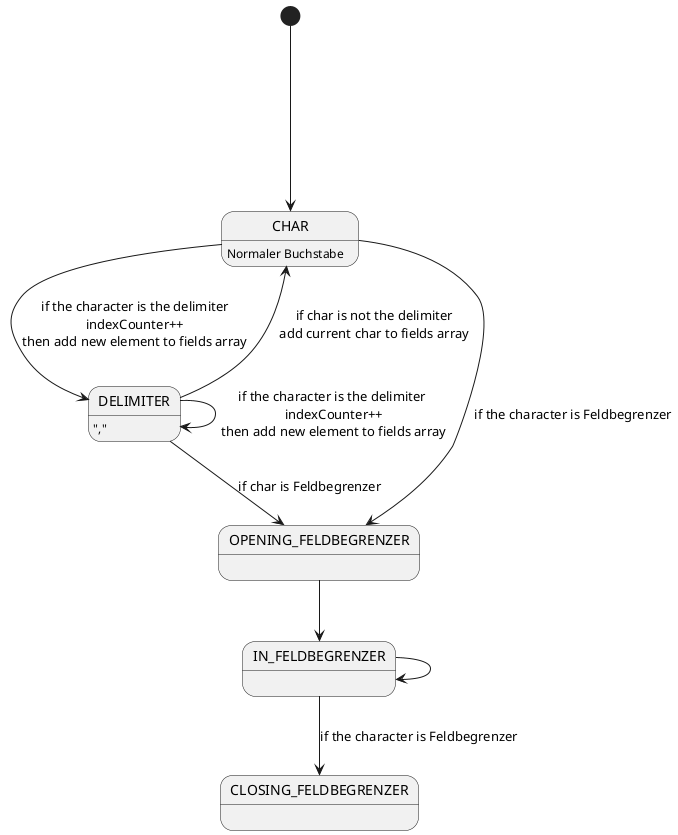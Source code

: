 @startuml

[*] ----> CHAR

CHAR: Normaler Buchstabe
DELIMITER: ","
OPENING_FELDBEGRENZER:
IN_FELDBEGRENZER:
CLOSING_FELDBEGRENZER:

CHAR --> DELIMITER: if the character is the delimiter\nindexCounter++\nthen add new element to fields array
CHAR --> OPENING_FELDBEGRENZER: if the character is Feldbegrenzer

OPENING_FELDBEGRENZER --> IN_FELDBEGRENZER

IN_FELDBEGRENZER --> IN_FELDBEGRENZER
IN_FELDBEGRENZER --> CLOSING_FELDBEGRENZER: if the character is Feldbegrenzer

DELIMITER --> CHAR: if char is not the delimiter\nadd current char to fields array
DELIMITER --> DELIMITER: if the character is the delimiter \nindexCounter++\nthen add new element to fields array
DELIMITER --> OPENING_FELDBEGRENZER: if char is Feldbegrenzer
@enduml